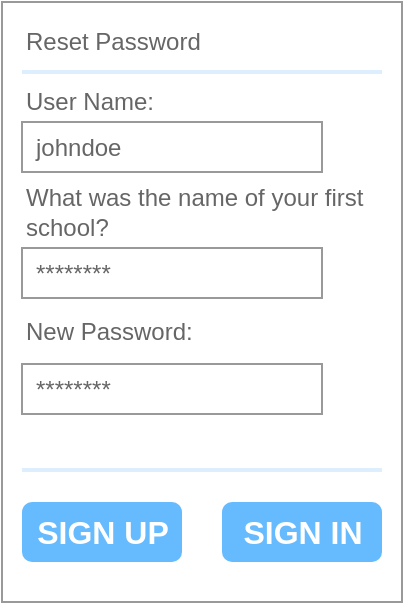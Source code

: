 <mxfile version="25.0.3">
  <diagram name="Page-1" id="rECG8IWRB-J2pE9Osj1c">
    <mxGraphModel dx="794" dy="475" grid="1" gridSize="10" guides="1" tooltips="1" connect="1" arrows="1" fold="1" page="1" pageScale="1" pageWidth="827" pageHeight="1169" math="0" shadow="0">
      <root>
        <mxCell id="0" />
        <mxCell id="1" parent="0" />
        <mxCell id="9TiG3ZSyg8hLX4It5T2l-1" value="" style="strokeWidth=1;shadow=0;dashed=0;align=center;html=1;shape=mxgraph.mockup.forms.rrect;rSize=0;strokeColor=#999999;fillColor=#ffffff;" vertex="1" parent="1">
          <mxGeometry x="314" y="100" width="200" height="300" as="geometry" />
        </mxCell>
        <mxCell id="9TiG3ZSyg8hLX4It5T2l-2" value="Reset Password" style="strokeWidth=1;shadow=0;dashed=0;align=center;html=1;shape=mxgraph.mockup.forms.anchor;fontSize=12;fontColor=#666666;align=left;resizeWidth=1;spacingLeft=0;" vertex="1" parent="9TiG3ZSyg8hLX4It5T2l-1">
          <mxGeometry width="100" height="20" relative="1" as="geometry">
            <mxPoint x="10" y="10" as="offset" />
          </mxGeometry>
        </mxCell>
        <mxCell id="9TiG3ZSyg8hLX4It5T2l-3" value="" style="shape=line;strokeColor=#ddeeff;strokeWidth=2;html=1;resizeWidth=1;" vertex="1" parent="9TiG3ZSyg8hLX4It5T2l-1">
          <mxGeometry width="180" height="10" relative="1" as="geometry">
            <mxPoint x="10" y="30" as="offset" />
          </mxGeometry>
        </mxCell>
        <mxCell id="9TiG3ZSyg8hLX4It5T2l-4" value="User Name:" style="strokeWidth=1;shadow=0;dashed=0;align=center;html=1;shape=mxgraph.mockup.forms.anchor;fontSize=12;fontColor=#666666;align=left;resizeWidth=1;spacingLeft=0;" vertex="1" parent="9TiG3ZSyg8hLX4It5T2l-1">
          <mxGeometry width="100" height="20" relative="1" as="geometry">
            <mxPoint x="10" y="40" as="offset" />
          </mxGeometry>
        </mxCell>
        <mxCell id="9TiG3ZSyg8hLX4It5T2l-5" value="johndoe" style="strokeWidth=1;shadow=0;dashed=0;align=center;html=1;shape=mxgraph.mockup.forms.rrect;rSize=0;strokeColor=#999999;fontColor=#666666;align=left;spacingLeft=5;resizeWidth=1;" vertex="1" parent="9TiG3ZSyg8hLX4It5T2l-1">
          <mxGeometry width="150" height="25" relative="1" as="geometry">
            <mxPoint x="10" y="60" as="offset" />
          </mxGeometry>
        </mxCell>
        <mxCell id="9TiG3ZSyg8hLX4It5T2l-6" value="&lt;div&gt;What was the name of your first&lt;/div&gt;&lt;div&gt;school?&lt;br&gt;&lt;/div&gt;" style="strokeWidth=1;shadow=0;dashed=0;align=center;html=1;shape=mxgraph.mockup.forms.anchor;fontSize=12;fontColor=#666666;align=left;resizeWidth=1;spacingLeft=0;" vertex="1" parent="9TiG3ZSyg8hLX4It5T2l-1">
          <mxGeometry width="100" height="30" relative="1" as="geometry">
            <mxPoint x="10" y="90" as="offset" />
          </mxGeometry>
        </mxCell>
        <mxCell id="9TiG3ZSyg8hLX4It5T2l-7" value="********" style="strokeWidth=1;shadow=0;dashed=0;align=center;html=1;shape=mxgraph.mockup.forms.rrect;rSize=0;strokeColor=#999999;fontColor=#666666;align=left;spacingLeft=5;resizeWidth=1;" vertex="1" parent="9TiG3ZSyg8hLX4It5T2l-1">
          <mxGeometry width="150" height="25" relative="1" as="geometry">
            <mxPoint x="10" y="123" as="offset" />
          </mxGeometry>
        </mxCell>
        <mxCell id="9TiG3ZSyg8hLX4It5T2l-8" value="SIGN IN" style="strokeWidth=1;shadow=0;dashed=0;align=center;html=1;shape=mxgraph.mockup.forms.rrect;rSize=5;strokeColor=none;fontColor=#ffffff;fillColor=#66bbff;fontSize=16;fontStyle=1;" vertex="1" parent="9TiG3ZSyg8hLX4It5T2l-1">
          <mxGeometry y="1" width="80" height="30" relative="1" as="geometry">
            <mxPoint x="110" y="-50" as="offset" />
          </mxGeometry>
        </mxCell>
        <mxCell id="9TiG3ZSyg8hLX4It5T2l-10" value="" style="shape=line;strokeColor=#ddeeff;strokeWidth=2;html=1;resizeWidth=1;" vertex="1" parent="9TiG3ZSyg8hLX4It5T2l-1">
          <mxGeometry y="1" width="180" height="10" relative="1" as="geometry">
            <mxPoint x="10" y="-71" as="offset" />
          </mxGeometry>
        </mxCell>
        <mxCell id="9TiG3ZSyg8hLX4It5T2l-12" value="SIGN UP" style="strokeWidth=1;shadow=0;dashed=0;align=center;html=1;shape=mxgraph.mockup.forms.rrect;rSize=5;strokeColor=none;fontColor=#ffffff;fillColor=#66bbff;fontSize=16;fontStyle=1;" vertex="1" parent="9TiG3ZSyg8hLX4It5T2l-1">
          <mxGeometry y="1" width="80" height="30" relative="1" as="geometry">
            <mxPoint x="10" y="-50" as="offset" />
          </mxGeometry>
        </mxCell>
        <mxCell id="9TiG3ZSyg8hLX4It5T2l-14" value="New Password:" style="strokeWidth=1;shadow=0;dashed=0;align=center;html=1;shape=mxgraph.mockup.forms.anchor;fontSize=12;fontColor=#666666;align=left;resizeWidth=1;spacingLeft=0;" vertex="1" parent="9TiG3ZSyg8hLX4It5T2l-1">
          <mxGeometry width="100" height="30" relative="1" as="geometry">
            <mxPoint x="10" y="150" as="offset" />
          </mxGeometry>
        </mxCell>
        <mxCell id="9TiG3ZSyg8hLX4It5T2l-15" value="********" style="strokeWidth=1;shadow=0;dashed=0;align=center;html=1;shape=mxgraph.mockup.forms.rrect;rSize=0;strokeColor=#999999;fontColor=#666666;align=left;spacingLeft=5;resizeWidth=1;" vertex="1" parent="9TiG3ZSyg8hLX4It5T2l-1">
          <mxGeometry width="150" height="25" relative="1" as="geometry">
            <mxPoint x="10" y="181" as="offset" />
          </mxGeometry>
        </mxCell>
      </root>
    </mxGraphModel>
  </diagram>
</mxfile>
